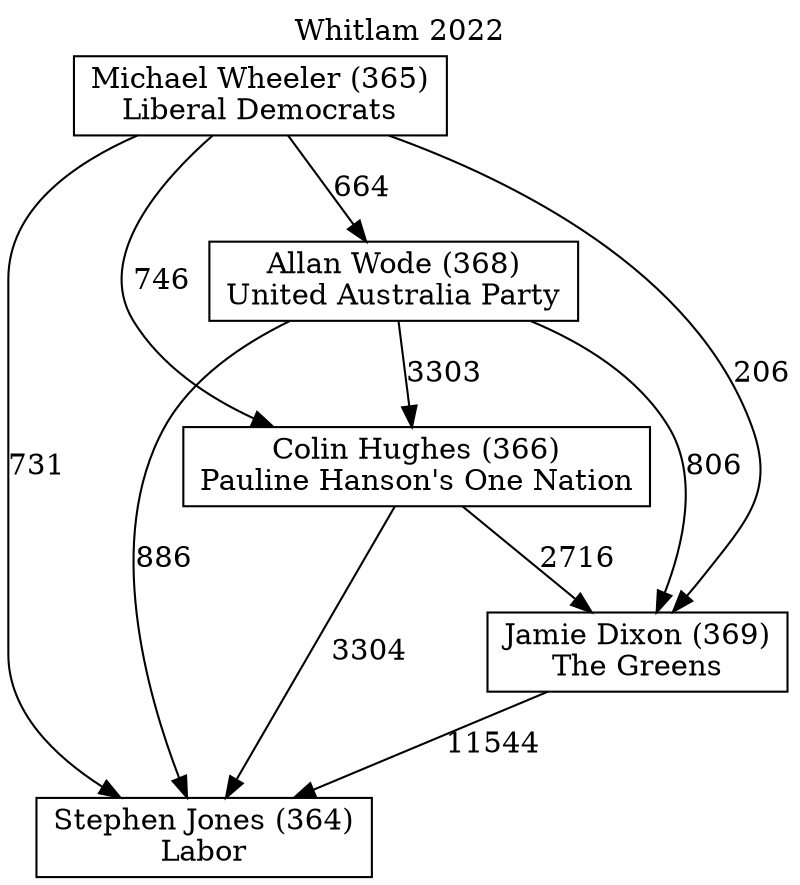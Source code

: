// House preference flow
digraph "Stephen Jones (364)_Whitlam_2022" {
	graph [label="Whitlam 2022" labelloc=t mclimit=10]
	node [shape=box]
	"Michael Wheeler (365)" [label="Michael Wheeler (365)
Liberal Democrats"]
	"Stephen Jones (364)" [label="Stephen Jones (364)
Labor"]
	"Allan Wode (368)" [label="Allan Wode (368)
United Australia Party"]
	"Colin Hughes (366)" [label="Colin Hughes (366)
Pauline Hanson's One Nation"]
	"Jamie Dixon (369)" [label="Jamie Dixon (369)
The Greens"]
	"Michael Wheeler (365)" -> "Stephen Jones (364)" [label=731]
	"Jamie Dixon (369)" -> "Stephen Jones (364)" [label=11544]
	"Allan Wode (368)" -> "Jamie Dixon (369)" [label=806]
	"Colin Hughes (366)" -> "Jamie Dixon (369)" [label=2716]
	"Michael Wheeler (365)" -> "Jamie Dixon (369)" [label=206]
	"Michael Wheeler (365)" -> "Colin Hughes (366)" [label=746]
	"Colin Hughes (366)" -> "Stephen Jones (364)" [label=3304]
	"Allan Wode (368)" -> "Stephen Jones (364)" [label=886]
	"Allan Wode (368)" -> "Colin Hughes (366)" [label=3303]
	"Michael Wheeler (365)" -> "Allan Wode (368)" [label=664]
}
